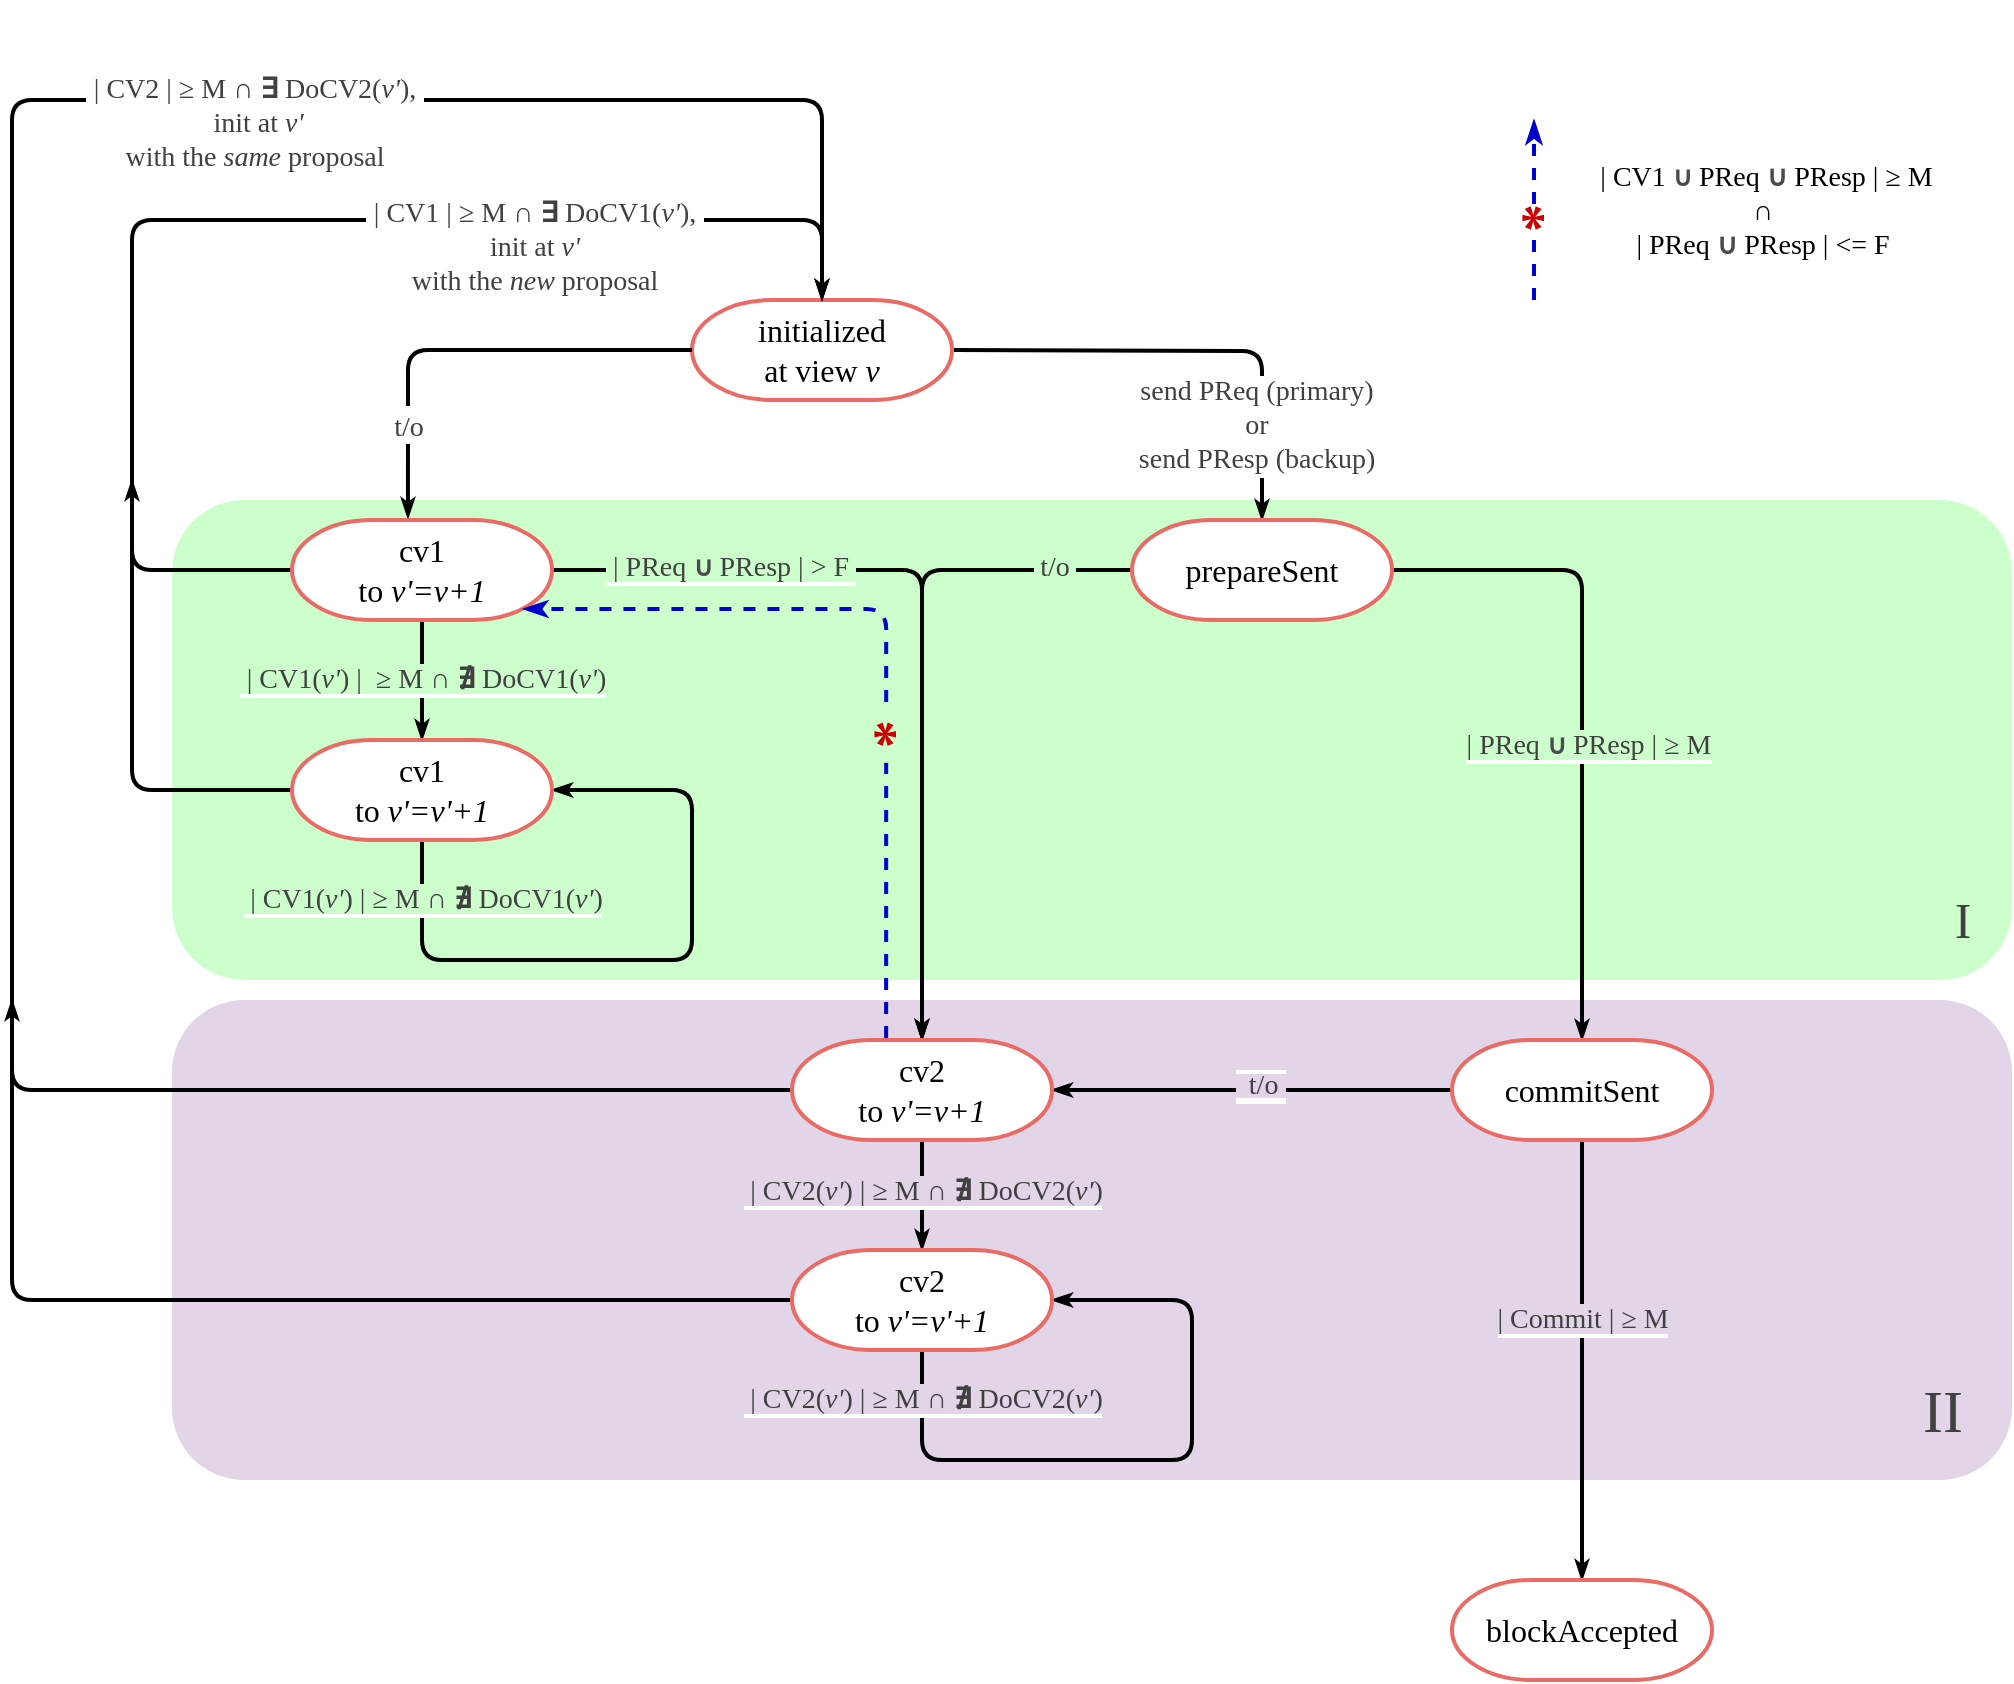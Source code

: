 <mxfile version="20.8.23" type="google"><diagram name="Page-1" id="gx1AT7QsytIHyGW8taHa"><mxGraphModel grid="1" page="1" gridSize="10" guides="1" tooltips="1" connect="1" arrows="1" fold="1" pageScale="1" pageWidth="850" pageHeight="1100" math="0" shadow="0"><root><mxCell id="0"/><mxCell id="1" parent="0"/><mxCell id="Wf3NrLdKS0i0MgSbW7f5-8" value="" style="endArrow=classicThin;html=1;rounded=1;dashed=1;strokeColor=#0000CC;strokeWidth=2;fontFamily=Comic Sans MS;fontSize=14;elbow=vertical;endFill=1;" edge="1" parent="1"><mxGeometry width="50" height="50" relative="1" as="geometry"><mxPoint x="761" y="10" as="sourcePoint"/><mxPoint x="761" y="-80" as="targetPoint"/></mxGeometry></mxCell><mxCell id="Wf3NrLdKS0i0MgSbW7f5-11" value="&lt;b&gt;* &lt;/b&gt;" style="edgeLabel;html=1;align=center;verticalAlign=middle;resizable=0;points=[];fontSize=28;fontFamily=Comic Sans MS;fontColor=#CC0000;rotation=90;" connectable="0" vertex="1" parent="Wf3NrLdKS0i0MgSbW7f5-8"><mxGeometry x="0.356" y="-1" relative="1" as="geometry"><mxPoint x="-5" y="19" as="offset"/></mxGeometry></mxCell><mxCell id="oIapBHVm_fjfvcMR7_d6-30" value="" style="rounded=1;whiteSpace=wrap;html=1;fontFamily=Comic Sans MS;fontSize=14;fillColor=#E1D5E7;strokeColor=none;glass=0;shadow=0;" vertex="1" parent="1"><mxGeometry x="80" y="360" width="920" height="240" as="geometry"/></mxCell><mxCell id="oIapBHVm_fjfvcMR7_d6-29" value="" style="rounded=1;whiteSpace=wrap;html=1;fontFamily=Comic Sans MS;fontSize=14;fillColor=#CCFFCC;strokeColor=none;glass=0;shadow=0;" vertex="1" parent="1"><mxGeometry x="80" y="110" width="920" height="240" as="geometry"/></mxCell><mxCell id="zO6A_hVda2gypDU5CBnV-14" value="" style="edgeStyle=orthogonalEdgeStyle;rounded=1;jumpSize=8;orthogonalLoop=1;jettySize=auto;html=1;strokeWidth=2;fontFamily=Comic Sans MS;fontSize=16;fontColor=#404040;startArrow=none;startFill=0;endArrow=classicThin;endFill=1;startSize=4;endSize=4;entryX=0.5;entryY=0;entryDx=0;entryDy=0;entryPerimeter=0;" edge="1" parent="1" target="zO6A_hVda2gypDU5CBnV-6"><mxGeometry relative="1" as="geometry"><mxPoint x="471" y="35" as="sourcePoint"/><mxPoint x="590" y="160" as="targetPoint"/></mxGeometry></mxCell><mxCell id="zO6A_hVda2gypDU5CBnV-15" value="&lt;div style=&quot;font-size: 14px;&quot;&gt;&lt;font style=&quot;font-size: 14px;&quot;&gt;send PReq (primary)&lt;/font&gt;&lt;/div&gt;&lt;div style=&quot;font-size: 14px;&quot;&gt;&lt;font style=&quot;font-size: 14px;&quot;&gt;or&lt;/font&gt;&lt;/div&gt;&lt;div style=&quot;font-size: 14px;&quot;&gt;&lt;font style=&quot;font-size: 14px;&quot;&gt;send PResp (backup)&lt;br&gt;&lt;/font&gt;&lt;/div&gt;" style="edgeLabel;html=1;align=center;verticalAlign=middle;resizable=0;points=[];fontSize=16;fontFamily=Comic Sans MS;fontColor=#404040;" connectable="0" vertex="1" parent="zO6A_hVda2gypDU5CBnV-14"><mxGeometry x="0.175" y="3" relative="1" as="geometry"><mxPoint x="11" y="40" as="offset"/></mxGeometry></mxCell><mxCell id="zO6A_hVda2gypDU5CBnV-3" value="&lt;div&gt;&lt;font style=&quot;font-size: 16px;&quot; face=&quot;Comic Sans MS&quot;&gt;initialized&lt;/font&gt;&lt;/div&gt;at view &lt;i&gt;v&lt;/i&gt;" style="strokeWidth=2;html=1;shape=mxgraph.flowchart.terminator;whiteSpace=wrap;fontFamily=Georgia;fontSize=16;strokeColor=#EA6B66;" vertex="1" parent="1"><mxGeometry x="340" y="10" width="130" height="50" as="geometry"/></mxCell><mxCell id="zO6A_hVda2gypDU5CBnV-23" style="edgeStyle=orthogonalEdgeStyle;rounded=1;jumpSize=8;orthogonalLoop=1;jettySize=auto;html=1;entryX=0.5;entryY=0;entryDx=0;entryDy=0;entryPerimeter=0;strokeWidth=2;fontFamily=Comic Sans MS;fontSize=14;fontColor=#404040;startArrow=none;startFill=0;endArrow=classicThin;endFill=1;startSize=4;endSize=4;" edge="1" parent="1" source="zO6A_hVda2gypDU5CBnV-6" target="zO6A_hVda2gypDU5CBnV-7"><mxGeometry relative="1" as="geometry"/></mxCell><mxCell id="zO6A_hVda2gypDU5CBnV-24" value="&lt;span style=&quot;background-color: rgb(204, 255, 204);&quot;&gt;| PReq &lt;strong style=&quot;font-family: noto_regular; color: rgb(75, 75, 75); font-size: 10pt;&quot;&gt;∪ &lt;/strong&gt;PResp | ≥ M&lt;span style=&quot;font-family: noto_regular; color: rgb(75, 75, 75); font-size: 10pt;&quot;&gt;&lt;/span&gt;&lt;/span&gt;" style="edgeLabel;html=1;align=center;verticalAlign=middle;resizable=0;points=[];fontSize=14;fontFamily=Comic Sans MS;fontColor=#404040;" connectable="0" vertex="1" parent="zO6A_hVda2gypDU5CBnV-23"><mxGeometry x="-0.24" y="-1" relative="1" as="geometry"><mxPoint x="4" y="57" as="offset"/></mxGeometry></mxCell><mxCell id="oIapBHVm_fjfvcMR7_d6-27" style="edgeStyle=orthogonalEdgeStyle;rounded=1;jumpSize=8;orthogonalLoop=1;jettySize=auto;html=1;exitX=0;exitY=0.5;exitDx=0;exitDy=0;exitPerimeter=0;strokeWidth=2;fontFamily=Comic Sans MS;fontSize=14;fontColor=#404040;endArrow=classicThin;endFill=1;startSize=4;endSize=4;entryX=0.5;entryY=0;entryDx=0;entryDy=0;entryPerimeter=0;" edge="1" parent="1" source="zO6A_hVda2gypDU5CBnV-6" target="oIapBHVm_fjfvcMR7_d6-1"><mxGeometry relative="1" as="geometry"><mxPoint x="460" y="210" as="targetPoint"/><Array as="points"><mxPoint x="455" y="145"/></Array></mxGeometry></mxCell><mxCell id="oIapBHVm_fjfvcMR7_d6-28" value="&amp;nbsp;t/o&amp;nbsp; " style="edgeLabel;html=1;align=center;verticalAlign=middle;resizable=0;points=[];fontSize=14;fontFamily=Comic Sans MS;fontColor=#404040;labelBackgroundColor=#CCFFCC;" connectable="0" vertex="1" parent="oIapBHVm_fjfvcMR7_d6-27"><mxGeometry x="-0.767" y="-1" relative="1" as="geometry"><mxPoint as="offset"/></mxGeometry></mxCell><mxCell id="zO6A_hVda2gypDU5CBnV-6" value="prepareSent" style="strokeWidth=2;html=1;shape=mxgraph.flowchart.terminator;whiteSpace=wrap;fontFamily=Georgia;fontSize=16;strokeColor=#EA6B66;" vertex="1" parent="1"><mxGeometry x="560" y="120" width="130" height="50" as="geometry"/></mxCell><mxCell id="zO6A_hVda2gypDU5CBnV-25" style="edgeStyle=orthogonalEdgeStyle;rounded=1;jumpSize=8;orthogonalLoop=1;jettySize=auto;html=1;entryX=0.5;entryY=0;entryDx=0;entryDy=0;entryPerimeter=0;strokeWidth=2;fontFamily=Comic Sans MS;fontSize=14;fontColor=#404040;startArrow=none;startFill=0;endArrow=classicThin;endFill=1;startSize=4;endSize=4;" edge="1" parent="1" source="zO6A_hVda2gypDU5CBnV-7" target="zO6A_hVda2gypDU5CBnV-8"><mxGeometry relative="1" as="geometry"/></mxCell><mxCell id="zO6A_hVda2gypDU5CBnV-26" value="&lt;span style=&quot;background-color: rgb(225, 213, 231);&quot;&gt;| Commit | ≥ M&lt;/span&gt;" style="edgeLabel;html=1;align=center;verticalAlign=middle;resizable=0;points=[];fontSize=14;fontFamily=Comic Sans MS;fontColor=#404040;" connectable="0" vertex="1" parent="zO6A_hVda2gypDU5CBnV-25"><mxGeometry x="-0.182" y="-2" relative="1" as="geometry"><mxPoint x="2" as="offset"/></mxGeometry></mxCell><mxCell id="oIapBHVm_fjfvcMR7_d6-2" style="edgeStyle=orthogonalEdgeStyle;rounded=1;orthogonalLoop=1;jettySize=auto;html=1;exitX=0;exitY=0.5;exitDx=0;exitDy=0;exitPerimeter=0;entryX=1;entryY=0.5;entryDx=0;entryDy=0;entryPerimeter=0;strokeWidth=2;endArrow=classicThin;endFill=1;endSize=4;startSize=4;jumpSize=8;labelBackgroundColor=#E6D0DE;" edge="1" parent="1" source="zO6A_hVda2gypDU5CBnV-7" target="oIapBHVm_fjfvcMR7_d6-1"><mxGeometry relative="1" as="geometry"/></mxCell><mxCell id="oIapBHVm_fjfvcMR7_d6-6" value="&lt;div&gt;&lt;span style=&quot;background-color: rgb(225, 213, 231);&quot;&gt;&amp;nbsp; &lt;font style=&quot;font-size: 14px;&quot; face=&quot;Comic Sans MS&quot; color=&quot;#404040&quot;&gt;t/o&amp;nbsp; &lt;br&gt;&lt;/font&gt;&lt;/span&gt;&lt;/div&gt;" style="edgeLabel;html=1;align=center;verticalAlign=middle;resizable=0;points=[];" connectable="0" vertex="1" parent="oIapBHVm_fjfvcMR7_d6-2"><mxGeometry x="-0.08" y="-3" relative="1" as="geometry"><mxPoint x="-4" y="1" as="offset"/></mxGeometry></mxCell><mxCell id="zO6A_hVda2gypDU5CBnV-7" value="commitSent" style="strokeWidth=2;html=1;shape=mxgraph.flowchart.terminator;whiteSpace=wrap;fontFamily=Georgia;fontSize=16;strokeColor=#EA6B66;" vertex="1" parent="1"><mxGeometry x="720" y="380" width="130" height="50" as="geometry"/></mxCell><mxCell id="zO6A_hVda2gypDU5CBnV-8" value="blockAccepted" style="strokeWidth=2;html=1;shape=mxgraph.flowchart.terminator;whiteSpace=wrap;fontFamily=Georgia;fontSize=16;strokeColor=#EA6B66;" vertex="1" parent="1"><mxGeometry x="720" y="650" width="130" height="50" as="geometry"/></mxCell><mxCell id="zO6A_hVda2gypDU5CBnV-11" value="" style="edgeStyle=orthogonalEdgeStyle;rounded=1;orthogonalLoop=1;jettySize=auto;html=1;fontFamily=Comic Sans MS;fontSize=16;entryX=0;entryY=0.5;entryDx=0;entryDy=0;entryPerimeter=0;endSize=4;startSize=4;jumpSize=8;strokeWidth=2;startArrow=classicThin;startFill=1;endArrow=none;endFill=0;exitX=0.446;exitY=-0.02;exitDx=0;exitDy=0;exitPerimeter=0;" edge="1" parent="1" source="zO6A_hVda2gypDU5CBnV-9" target="zO6A_hVda2gypDU5CBnV-3"><mxGeometry relative="1" as="geometry"><mxPoint x="275" y="85" as="targetPoint"/></mxGeometry></mxCell><mxCell id="zO6A_hVda2gypDU5CBnV-12" value="&lt;font style=&quot;font-size: 14px;&quot;&gt;t/o&lt;/font&gt;" style="edgeLabel;html=1;align=center;verticalAlign=middle;resizable=0;points=[];fontSize=16;fontFamily=Comic Sans MS;fontColor=#404040;" connectable="0" vertex="1" parent="zO6A_hVda2gypDU5CBnV-11"><mxGeometry x="-0.212" y="1" relative="1" as="geometry"><mxPoint x="-5" y="38" as="offset"/></mxGeometry></mxCell><mxCell id="zO6A_hVda2gypDU5CBnV-27" style="edgeStyle=orthogonalEdgeStyle;rounded=1;jumpSize=8;orthogonalLoop=1;jettySize=auto;html=1;entryX=0.5;entryY=0;entryDx=0;entryDy=0;entryPerimeter=0;strokeWidth=2;fontFamily=Comic Sans MS;fontSize=14;fontColor=#404040;startArrow=none;startFill=0;endArrow=classicThin;endFill=1;startSize=4;endSize=4;exitX=0;exitY=0.5;exitDx=0;exitDy=0;exitPerimeter=0;" edge="1" parent="1" source="zO6A_hVda2gypDU5CBnV-9"><mxGeometry relative="1" as="geometry"><Array as="points"><mxPoint x="60" y="145"/><mxPoint x="60" y="-30"/><mxPoint x="405" y="-30"/></Array><mxPoint x="140" y="175" as="sourcePoint"/><mxPoint x="405" y="10" as="targetPoint"/></mxGeometry></mxCell><mxCell id="zO6A_hVda2gypDU5CBnV-28" value="&lt;div&gt;&amp;nbsp;| CV1 | ≥ M &lt;b&gt;∩&lt;/b&gt; &lt;b&gt;∃&lt;/b&gt; DoCV1(&lt;i&gt;v'&lt;/i&gt;),&amp;nbsp; &lt;br&gt;&lt;/div&gt;&lt;div&gt;init at &lt;i&gt;v'&lt;/i&gt;&lt;br&gt;with the &lt;i&gt;new&lt;/i&gt; proposal&lt;br&gt;&lt;/div&gt;" style="edgeLabel;html=1;align=center;verticalAlign=middle;resizable=0;points=[];fontSize=14;fontFamily=Comic Sans MS;fontColor=#404040;" connectable="0" vertex="1" parent="zO6A_hVda2gypDU5CBnV-27"><mxGeometry x="0.229" y="-3" relative="1" as="geometry"><mxPoint x="62" y="11" as="offset"/></mxGeometry></mxCell><mxCell id="oIapBHVm_fjfvcMR7_d6-7" style="edgeStyle=orthogonalEdgeStyle;rounded=1;jumpSize=8;orthogonalLoop=1;jettySize=auto;html=1;exitX=1;exitY=0.5;exitDx=0;exitDy=0;exitPerimeter=0;strokeWidth=2;fontFamily=Comic Sans MS;fontSize=14;fontColor=#404040;endArrow=classicThin;endFill=1;startSize=4;endSize=4;entryX=0.5;entryY=0;entryDx=0;entryDy=0;entryPerimeter=0;" edge="1" parent="1" source="zO6A_hVda2gypDU5CBnV-9" target="oIapBHVm_fjfvcMR7_d6-1"><mxGeometry relative="1" as="geometry"><mxPoint x="420" y="390" as="targetPoint"/><Array as="points"><mxPoint x="455" y="145"/></Array></mxGeometry></mxCell><mxCell id="oIapBHVm_fjfvcMR7_d6-8" value="&lt;span style=&quot;background-color: rgb(204, 255, 204);&quot;&gt;&amp;nbsp;| PReq &lt;strong style=&quot;font-family: noto_regular; color: rgb(75, 75, 75); font-size: 10pt;&quot;&gt;∪ &lt;/strong&gt;PResp | &amp;gt; F&amp;nbsp; &lt;/span&gt;" style="edgeLabel;html=1;align=center;verticalAlign=middle;resizable=0;points=[];fontSize=14;fontFamily=Comic Sans MS;fontColor=#404040;rotation=0;" connectable="0" vertex="1" parent="oIapBHVm_fjfvcMR7_d6-7"><mxGeometry x="-0.674" relative="1" as="geometry"><mxPoint x="20" y="-1" as="offset"/></mxGeometry></mxCell><mxCell id="oIapBHVm_fjfvcMR7_d6-20" value="&lt;span style=&quot;background-color: rgb(204, 255, 204);&quot;&gt;&amp;nbsp;| CV1(&lt;i&gt;v'&lt;/i&gt;) |&amp;nbsp; ≥ M &lt;b&gt;∩&lt;/b&gt; &lt;b&gt;∄&lt;/b&gt; DoCV1(&lt;i&gt;v'&lt;/i&gt;) &lt;/span&gt;" style="edgeStyle=orthogonalEdgeStyle;rounded=1;jumpSize=8;orthogonalLoop=1;jettySize=auto;html=1;exitX=0.5;exitY=1;exitDx=0;exitDy=0;exitPerimeter=0;entryX=0.5;entryY=0;entryDx=0;entryDy=0;entryPerimeter=0;strokeWidth=2;fontFamily=Comic Sans MS;fontSize=14;fontColor=#404040;endArrow=classicThin;endFill=1;startSize=4;endSize=4;" edge="1" parent="1" source="zO6A_hVda2gypDU5CBnV-9" target="oIapBHVm_fjfvcMR7_d6-17"><mxGeometry relative="1" as="geometry"><mxPoint as="offset"/></mxGeometry></mxCell><mxCell id="zO6A_hVda2gypDU5CBnV-9" value="&lt;div&gt;cv1&lt;/div&gt;to &lt;i&gt;v'=v+1&lt;/i&gt;" style="strokeWidth=2;html=1;shape=mxgraph.flowchart.terminator;whiteSpace=wrap;fontFamily=Georgia;fontSize=16;strokeColor=#EA6B66;" vertex="1" parent="1"><mxGeometry x="140" y="120" width="130" height="50" as="geometry"/></mxCell><mxCell id="oIapBHVm_fjfvcMR7_d6-9" style="edgeStyle=orthogonalEdgeStyle;rounded=1;jumpSize=8;orthogonalLoop=1;jettySize=auto;html=1;exitX=0;exitY=0.5;exitDx=0;exitDy=0;exitPerimeter=0;strokeWidth=2;fontFamily=Comic Sans MS;fontSize=14;fontColor=#404040;endArrow=classicThin;endFill=1;startSize=4;endSize=4;entryX=0.5;entryY=0;entryDx=0;entryDy=0;entryPerimeter=0;" edge="1" parent="1" source="oIapBHVm_fjfvcMR7_d6-1" target="zO6A_hVda2gypDU5CBnV-3"><mxGeometry relative="1" as="geometry"><mxPoint x="50" y="-91" as="targetPoint"/><Array as="points"><mxPoint y="405"/><mxPoint y="-90"/><mxPoint x="405" y="-90"/></Array></mxGeometry></mxCell><mxCell id="oIapBHVm_fjfvcMR7_d6-13" value="&lt;span style=&quot;background-color: rgb(225, 213, 231);&quot;&gt;&amp;nbsp;| CV2(&lt;i&gt;v'&lt;/i&gt;) | ≥ M &lt;b&gt;∩&lt;/b&gt; &lt;b&gt;∄&lt;/b&gt; DoCV2(&lt;i&gt;v'&lt;/i&gt;)&lt;/span&gt;" style="edgeStyle=orthogonalEdgeStyle;rounded=1;jumpSize=8;orthogonalLoop=1;jettySize=auto;html=1;exitX=0.5;exitY=1;exitDx=0;exitDy=0;exitPerimeter=0;entryX=0.5;entryY=0;entryDx=0;entryDy=0;entryPerimeter=0;strokeWidth=2;fontFamily=Comic Sans MS;fontSize=14;fontColor=#404040;endArrow=classicThin;endFill=1;startSize=4;endSize=4;startArrow=none;" edge="1" parent="1" source="oIapBHVm_fjfvcMR7_d6-1" target="oIapBHVm_fjfvcMR7_d6-12"><mxGeometry x="-0.077" relative="1" as="geometry"><mxPoint x="455" y="359" as="sourcePoint"/><mxPoint x="455" y="439" as="targetPoint"/><mxPoint as="offset"/></mxGeometry></mxCell><mxCell id="oIapBHVm_fjfvcMR7_d6-10" value="&lt;div&gt;&amp;nbsp;| CV2 | ≥ M &lt;b&gt;∩&lt;/b&gt; &lt;b&gt;∃&lt;/b&gt; DoCV2(&lt;i&gt;v'&lt;/i&gt;),&amp;nbsp; &lt;br&gt;&lt;/div&gt;&lt;div&gt;&amp;nbsp;init at &lt;i&gt;v'&lt;/i&gt;&lt;br&gt;with the &lt;i&gt;same&lt;/i&gt; proposal&lt;br&gt; &lt;/div&gt;" style="edgeLabel;html=1;align=center;verticalAlign=middle;resizable=0;points=[];fontSize=14;fontFamily=Comic Sans MS;fontColor=#404040;" connectable="0" vertex="1" parent="1"><mxGeometry x="120" y="-140" as="geometry"><mxPoint x="1" y="62" as="offset"/></mxGeometry></mxCell><mxCell id="oIapBHVm_fjfvcMR7_d6-14" style="edgeStyle=orthogonalEdgeStyle;rounded=1;jumpSize=8;orthogonalLoop=1;jettySize=auto;html=1;exitX=0;exitY=0.5;exitDx=0;exitDy=0;exitPerimeter=0;strokeWidth=2;fontFamily=Comic Sans MS;fontSize=14;fontColor=#404040;endArrow=classicThin;endFill=1;startSize=4;endSize=4;" edge="1" parent="1" source="oIapBHVm_fjfvcMR7_d6-12"><mxGeometry relative="1" as="geometry"><mxPoint y="360" as="targetPoint"/><Array as="points"><mxPoint y="510"/></Array></mxGeometry></mxCell><mxCell id="oIapBHVm_fjfvcMR7_d6-15" value="&lt;span style=&quot;background-color: rgb(225, 213, 231);&quot;&gt;&amp;nbsp;| CV2(&lt;i&gt;v'&lt;/i&gt;) | ≥ M &lt;b&gt;∩&lt;/b&gt; &lt;b&gt;∄&lt;/b&gt; DoCV2(&lt;i&gt;v'&lt;/i&gt;)&lt;/span&gt;" style="edgeStyle=orthogonalEdgeStyle;rounded=1;jumpSize=8;orthogonalLoop=1;jettySize=auto;html=1;exitX=0.5;exitY=1;exitDx=0;exitDy=0;exitPerimeter=0;strokeWidth=2;fontFamily=Comic Sans MS;fontSize=14;fontColor=#404040;endArrow=classicThin;endFill=1;startSize=4;endSize=4;entryX=1;entryY=0.5;entryDx=0;entryDy=0;entryPerimeter=0;" edge="1" parent="1" source="oIapBHVm_fjfvcMR7_d6-12" target="oIapBHVm_fjfvcMR7_d6-12"><mxGeometry x="-0.853" relative="1" as="geometry"><mxPoint x="455" y="660" as="targetPoint"/><mxPoint as="offset"/><Array as="points"><mxPoint x="455" y="590"/><mxPoint x="590" y="590"/><mxPoint x="590" y="510"/></Array></mxGeometry></mxCell><mxCell id="oIapBHVm_fjfvcMR7_d6-12" value="&lt;div&gt;cv2&lt;/div&gt;to &lt;i&gt;v'=v'+1&lt;/i&gt;" style="strokeWidth=2;html=1;shape=mxgraph.flowchart.terminator;whiteSpace=wrap;fontFamily=Georgia;fontSize=16;strokeColor=#EA6B66;" vertex="1" parent="1"><mxGeometry x="390" y="485" width="130" height="50" as="geometry"/></mxCell><mxCell id="oIapBHVm_fjfvcMR7_d6-22" style="edgeStyle=orthogonalEdgeStyle;rounded=1;jumpSize=8;orthogonalLoop=1;jettySize=auto;html=1;exitX=0;exitY=0.5;exitDx=0;exitDy=0;exitPerimeter=0;strokeWidth=2;fontFamily=Comic Sans MS;fontSize=14;fontColor=#404040;endArrow=classicThin;endFill=1;startSize=4;endSize=4;" edge="1" parent="1" source="oIapBHVm_fjfvcMR7_d6-17"><mxGeometry relative="1" as="geometry"><mxPoint x="60" y="100" as="targetPoint"/><Array as="points"><mxPoint x="60" y="255"/></Array></mxGeometry></mxCell><mxCell id="oIapBHVm_fjfvcMR7_d6-24" value="&lt;span style=&quot;background-color: rgb(204, 255, 204);&quot;&gt;&amp;nbsp;| CV1(&lt;i&gt;v'&lt;/i&gt;) | ≥ M &lt;b&gt;∩&lt;/b&gt; &lt;b&gt;∄&lt;/b&gt; DoCV1(&lt;i&gt;v'&lt;/i&gt;) &lt;/span&gt;" style="edgeStyle=orthogonalEdgeStyle;rounded=1;jumpSize=8;orthogonalLoop=1;jettySize=auto;html=1;exitX=0.5;exitY=1;exitDx=0;exitDy=0;exitPerimeter=0;entryX=1;entryY=0.5;entryDx=0;entryDy=0;entryPerimeter=0;strokeWidth=2;fontFamily=Comic Sans MS;fontSize=14;fontColor=#404040;endArrow=classicThin;endFill=1;startSize=4;endSize=4;" edge="1" parent="1" source="oIapBHVm_fjfvcMR7_d6-17" target="oIapBHVm_fjfvcMR7_d6-17"><mxGeometry x="-0.829" relative="1" as="geometry"><Array as="points"><mxPoint x="205" y="340"/><mxPoint x="340" y="340"/><mxPoint x="340" y="255"/></Array><mxPoint as="offset"/></mxGeometry></mxCell><mxCell id="oIapBHVm_fjfvcMR7_d6-17" value="&lt;div&gt;cv1&lt;/div&gt;to &lt;i&gt;v'=v'+1&lt;/i&gt;" style="strokeWidth=2;html=1;shape=mxgraph.flowchart.terminator;whiteSpace=wrap;fontFamily=Georgia;fontSize=16;strokeColor=#EA6B66;" vertex="1" parent="1"><mxGeometry x="140" y="230" width="130" height="50" as="geometry"/></mxCell><mxCell id="Wf3NrLdKS0i0MgSbW7f5-2" style="edgeStyle=orthogonalEdgeStyle;rounded=1;orthogonalLoop=1;jettySize=auto;html=1;exitX=0.362;exitY=-0.02;exitDx=0;exitDy=0;exitPerimeter=0;strokeWidth=2;endArrow=classicThin;endFill=1;elbow=vertical;entryX=0.89;entryY=0.89;entryDx=0;entryDy=0;entryPerimeter=0;dashed=1;strokeColor=#0000CC;" edge="1" parent="1" source="oIapBHVm_fjfvcMR7_d6-1" target="zO6A_hVda2gypDU5CBnV-9"><mxGeometry relative="1" as="geometry"><mxPoint x="404.3" y="384.5" as="sourcePoint"/><mxPoint x="250" y="162" as="targetPoint"/><Array as="points"><mxPoint x="437" y="165"/></Array></mxGeometry></mxCell><mxCell id="Wf3NrLdKS0i0MgSbW7f5-9" value="&amp;nbsp;&lt;font style=&quot;font-size: 15px;&quot; color=&quot;#CC0000&quot;&gt;&lt;font style=&quot;font-size: 16px;&quot;&gt;&lt;font style=&quot;font-size: 17px;&quot;&gt;&lt;font style=&quot;font-size: 18px;&quot;&gt;&lt;font style=&quot;font-size: 19px;&quot;&gt;&lt;font style=&quot;font-size: 20px;&quot;&gt;&lt;font style=&quot;font-size: 21px;&quot;&gt;&lt;font style=&quot;font-size: 22px;&quot;&gt;&lt;font style=&quot;font-size: 23px;&quot;&gt;&lt;font style=&quot;font-size: 24px;&quot;&gt;&lt;font style=&quot;font-size: 25px;&quot;&gt;&lt;font style=&quot;font-size: 26px;&quot;&gt;&lt;font style=&quot;font-size: 27px;&quot;&gt;&lt;font style=&quot;font-size: 28px;&quot;&gt;&lt;b&gt;*&amp;nbsp; &lt;br&gt;&lt;/b&gt;&lt;/font&gt;&lt;/font&gt;&lt;/font&gt;&lt;/font&gt;&lt;/font&gt;&lt;/font&gt;&lt;/font&gt;&lt;/font&gt;&lt;/font&gt;&lt;/font&gt;&lt;/font&gt;&lt;/font&gt;&lt;/font&gt;&lt;/font&gt;" style="edgeLabel;html=1;align=center;verticalAlign=middle;resizable=0;points=[];fontSize=14;fontFamily=Comic Sans MS;labelBackgroundColor=#CCFFCC;rotation=90;" connectable="0" vertex="1" parent="Wf3NrLdKS0i0MgSbW7f5-2"><mxGeometry x="-0.217" y="1" relative="1" as="geometry"><mxPoint x="-3" y="4" as="offset"/></mxGeometry></mxCell><mxCell id="oIapBHVm_fjfvcMR7_d6-1" value="&lt;div&gt;cv2&lt;/div&gt;to &lt;i&gt;v'=v+1&lt;/i&gt;" style="strokeWidth=2;html=1;shape=mxgraph.flowchart.terminator;whiteSpace=wrap;fontFamily=Georgia;fontSize=16;strokeColor=#EA6B66;" vertex="1" parent="1"><mxGeometry x="390" y="380" width="130" height="50" as="geometry"/></mxCell><mxCell id="oIapBHVm_fjfvcMR7_d6-31" value="I" style="text;html=1;align=center;verticalAlign=middle;resizable=0;points=[];autosize=1;strokeColor=none;fillColor=none;fontSize=25;fontFamily=Comic Sans MS;fontColor=#404040;" vertex="1" parent="1"><mxGeometry x="960" y="300" width="30" height="40" as="geometry"/></mxCell><mxCell id="oIapBHVm_fjfvcMR7_d6-32" value="II" style="text;html=1;align=center;verticalAlign=middle;resizable=0;points=[];autosize=1;strokeColor=none;fillColor=none;fontSize=30;fontFamily=Comic Sans MS;fontColor=#404040;" vertex="1" parent="1"><mxGeometry x="940" y="540" width="50" height="50" as="geometry"/></mxCell><mxCell id="Wf3NrLdKS0i0MgSbW7f5-7" value="&lt;div style=&quot;font-size: 14px;&quot;&gt;&lt;font style=&quot;font-size: 14px;&quot; face=&quot;Comic Sans MS&quot;&gt;&amp;nbsp;| CV1&lt;/font&gt;&lt;strong style=&quot;font-family: noto_regular; color: rgb(75, 75, 75); font-size: 10pt;&quot;&gt; ∪&lt;/strong&gt;&lt;font style=&quot;font-size: 14px;&quot; face=&quot;Comic Sans MS&quot;&gt; PReq &lt;strong style=&quot;color: rgb(75, 75, 75);&quot;&gt;∪ &lt;/strong&gt;PResp | ≥ M&lt;/font&gt;&lt;/div&gt;&lt;div style=&quot;font-size: 14px;&quot;&gt;&lt;b&gt;∩&lt;/b&gt;&lt;/div&gt;&lt;div style=&quot;font-size: 14px;&quot;&gt;&lt;font style=&quot;font-size: 14px;&quot; face=&quot;Comic Sans MS&quot;&gt;| PReq &lt;/font&gt;&lt;font style=&quot;font-size: 14px;&quot; face=&quot;Comic Sans MS&quot;&gt;&lt;strong style=&quot;color: rgb(75, 75, 75);&quot;&gt;∪ &lt;/strong&gt;&lt;/font&gt;&lt;font style=&quot;font-size: 14px;&quot; face=&quot;Comic Sans MS&quot;&gt;PResp | &amp;lt;= F&lt;/font&gt;&lt;br&gt;&lt;/div&gt;" style="text;html=1;align=center;verticalAlign=middle;resizable=0;points=[];autosize=1;strokeColor=none;fillColor=none;fontSize=14;fontFamily=Comic Sans MS;" vertex="1" parent="1"><mxGeometry x="760" y="-69" width="230" height="70" as="geometry"/></mxCell></root></mxGraphModel></diagram></mxfile>